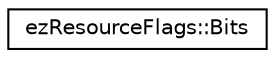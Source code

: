 digraph "Graphical Class Hierarchy"
{
 // LATEX_PDF_SIZE
  edge [fontname="Helvetica",fontsize="10",labelfontname="Helvetica",labelfontsize="10"];
  node [fontname="Helvetica",fontsize="10",shape=record];
  rankdir="LR";
  Node0 [label="ezResourceFlags::Bits",height=0.2,width=0.4,color="black", fillcolor="white", style="filled",URL="$db/d35/structez_resource_flags_1_1_bits.htm",tooltip=" "];
}
